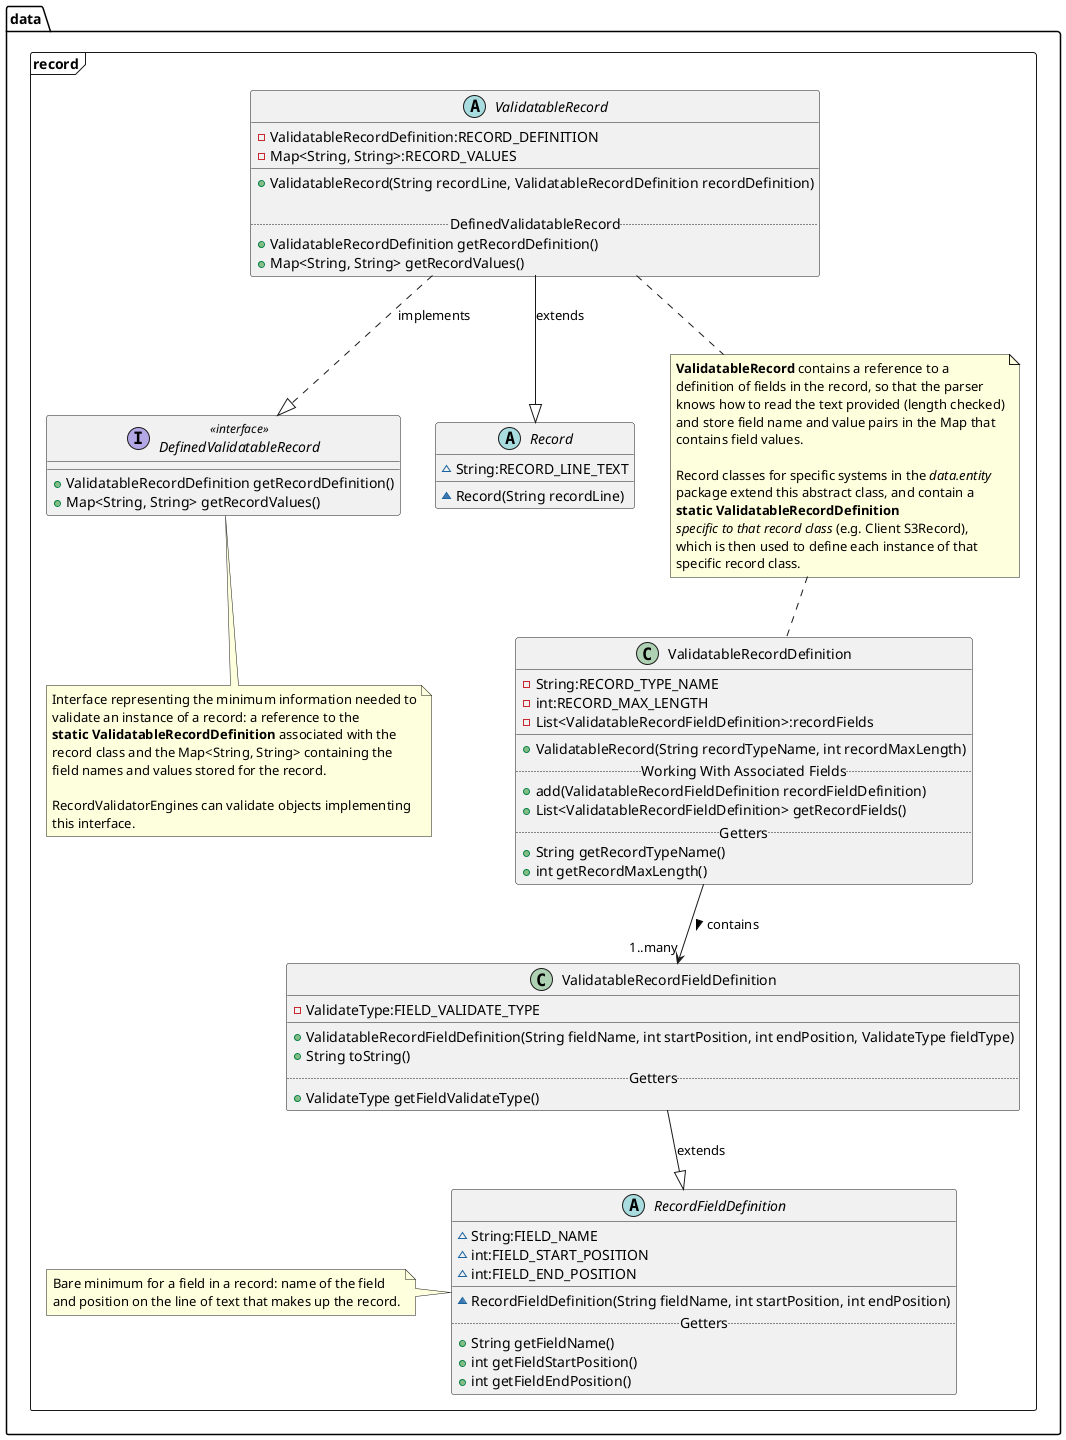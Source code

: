 @startuml
package data.record <<Frame>> {

/'
===============
DEFINE ENTITIES
===============
'/

  interface DefinedValidatableRecord <<interface>> {
    +ValidatableRecordDefinition getRecordDefinition()
    +Map<String, String> getRecordValues()
  }

  abstract class Record {
    ~String:RECORD_LINE_TEXT
    __
    ~Record(String recordLine)
  }

  abstract class ValidatableRecord {
    -ValidatableRecordDefinition:RECORD_DEFINITION
    -Map<String, String>:RECORD_VALUES
    __
    +ValidatableRecord(String recordLine, ValidatableRecordDefinition recordDefinition)

    ..DefinedValidatableRecord..
    +ValidatableRecordDefinition getRecordDefinition()
    +Map<String, String> getRecordValues()
  }

  abstract class RecordFieldDefinition {
    ~String:FIELD_NAME
    ~int:FIELD_START_POSITION
    ~int:FIELD_END_POSITION
    __
    ~RecordFieldDefinition(String fieldName, int startPosition, int endPosition)
    ..Getters..
    +String getFieldName()
    +int getFieldStartPosition()
    +int getFieldEndPosition()
  }

  class ValidatableRecordFieldDefinition {
    -ValidateType:FIELD_VALIDATE_TYPE
    __
    +ValidatableRecordFieldDefinition(String fieldName, int startPosition, int endPosition, ValidateType fieldType)
    +String toString()
    ..Getters..
    +ValidateType getFieldValidateType()
  }

  class ValidatableRecordDefinition {
    -String:RECORD_TYPE_NAME
    -int:RECORD_MAX_LENGTH
    -List<ValidatableRecordFieldDefinition>:recordFields
    __
    +ValidatableRecord(String recordTypeName, int recordMaxLength)
    ..Working With Associated Fields..
    +add(ValidatableRecordFieldDefinition recordFieldDefinition)
    +List<ValidatableRecordFieldDefinition> getRecordFields()
    ..Getters..
    +String getRecordTypeName()
    +int getRecordMaxLength()
  }

/'
=================================
DEFINE RELATIONS BETWEEN ENTITIES
=================================
'/

ValidatableRecord --|> Record:extends
ValidatableRecord ..|> DefinedValidatableRecord:implements

ValidatableRecordFieldDefinition --|> RecordFieldDefinition:extends
ValidatableRecordDefinition --> "1..many" ValidatableRecordFieldDefinition:contains >

/'
============================
NOTES ABOUT VARIOUS ENTITIES
============================
'/

note as NoteRecordAndDefinition
<b>ValidatableRecord</b> contains a reference to a
definition of fields in the record, so that the parser
knows how to read the text provided (length checked)
and store field name and value pairs in the Map that
contains field values.

Record classes for specific systems in the <i>data.entity</i>
package extend this abstract class, and contain a
<b>static ValidatableRecordDefinition</b>
<i>specific to that record class</i> (e.g. Client S3Record),
which is then used to define each instance of that
specific record class.
end note

ValidatableRecord .. NoteRecordAndDefinition
NoteRecordAndDefinition .. ValidatableRecordDefinition

note bottom of DefinedValidatableRecord
Interface representing the minimum information needed to
validate an instance of a record: a reference to the
<b>static ValidatableRecordDefinition</b> associated with the
record class and the Map<String, String> containing the
field names and values stored for the record.

RecordValidatorEngines can validate objects implementing
this interface.
end note

note left of RecordFieldDefinition
Bare minimum for a field in a record: name of the field
and position on the line of text that makes up the record.
end note

}
@enduml